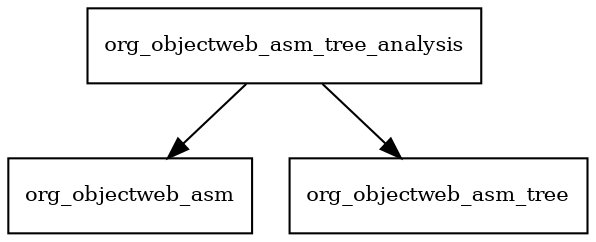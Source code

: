 digraph asm_analysis_6_1_beta2_package_dependencies {
  node [shape = box, fontsize=10.0];
  org_objectweb_asm_tree_analysis -> org_objectweb_asm;
  org_objectweb_asm_tree_analysis -> org_objectweb_asm_tree;
}
